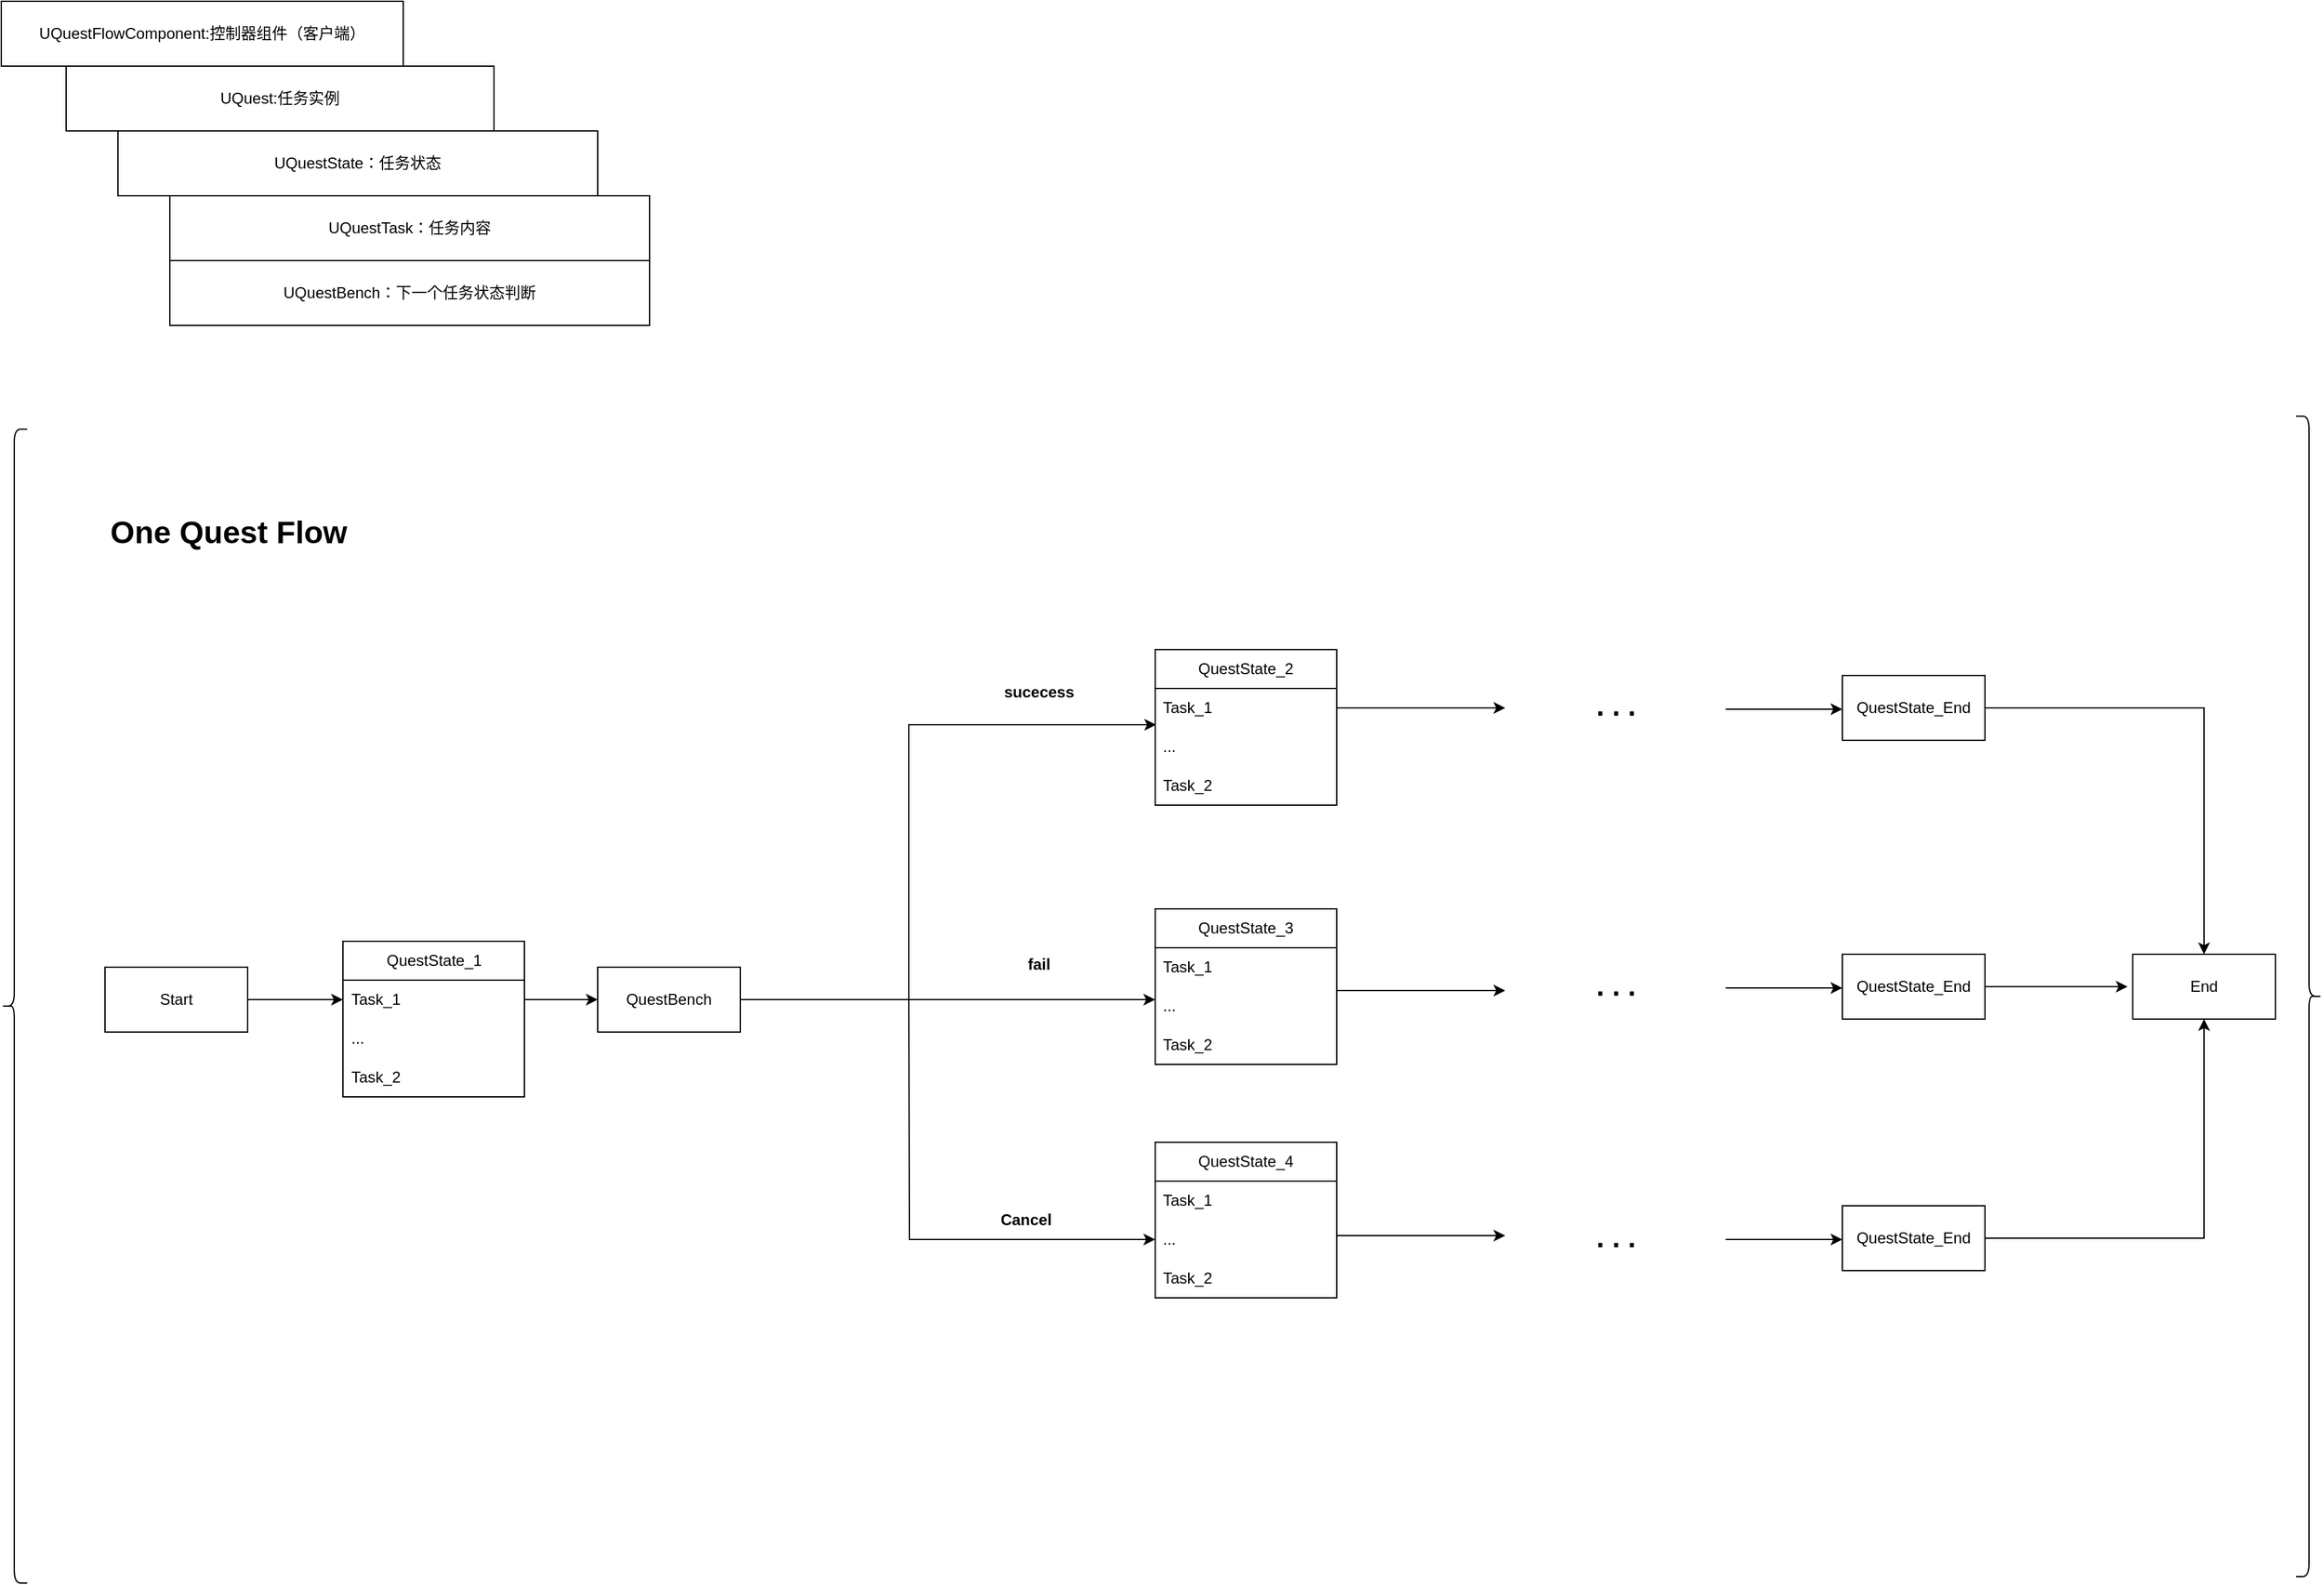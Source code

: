 <mxfile version="22.1.18" type="github">
  <diagram name="第 1 页" id="Y1lCG-zPHO0m-EILFMJA">
    <mxGraphModel dx="2183" dy="2369" grid="1" gridSize="10" guides="1" tooltips="1" connect="1" arrows="1" fold="1" page="1" pageScale="1" pageWidth="827" pageHeight="1169" math="0" shadow="0">
      <root>
        <mxCell id="0" />
        <mxCell id="1" parent="0" />
        <mxCell id="kQcq3hz9DepAYZpIc8k_-28" value="QuestState_1" style="swimlane;fontStyle=0;childLayout=stackLayout;horizontal=1;startSize=30;horizontalStack=0;resizeParent=1;resizeParentMax=0;resizeLast=0;collapsible=1;marginBottom=0;whiteSpace=wrap;html=1;" vertex="1" parent="1">
          <mxGeometry x="273.5" y="465" width="140" height="120" as="geometry" />
        </mxCell>
        <mxCell id="kQcq3hz9DepAYZpIc8k_-29" value="Task_1" style="text;strokeColor=none;fillColor=none;align=left;verticalAlign=middle;spacingLeft=4;spacingRight=4;overflow=hidden;points=[[0,0.5],[1,0.5]];portConstraint=eastwest;rotatable=0;whiteSpace=wrap;html=1;" vertex="1" parent="kQcq3hz9DepAYZpIc8k_-28">
          <mxGeometry y="30" width="140" height="30" as="geometry" />
        </mxCell>
        <mxCell id="kQcq3hz9DepAYZpIc8k_-30" value="..." style="text;strokeColor=none;fillColor=none;align=left;verticalAlign=middle;spacingLeft=4;spacingRight=4;overflow=hidden;points=[[0,0.5],[1,0.5]];portConstraint=eastwest;rotatable=0;whiteSpace=wrap;html=1;" vertex="1" parent="kQcq3hz9DepAYZpIc8k_-28">
          <mxGeometry y="60" width="140" height="30" as="geometry" />
        </mxCell>
        <mxCell id="kQcq3hz9DepAYZpIc8k_-31" value="Task_2" style="text;strokeColor=none;fillColor=none;align=left;verticalAlign=middle;spacingLeft=4;spacingRight=4;overflow=hidden;points=[[0,0.5],[1,0.5]];portConstraint=eastwest;rotatable=0;whiteSpace=wrap;html=1;" vertex="1" parent="kQcq3hz9DepAYZpIc8k_-28">
          <mxGeometry y="90" width="140" height="30" as="geometry" />
        </mxCell>
        <mxCell id="kQcq3hz9DepAYZpIc8k_-32" value="QuestState_2" style="swimlane;fontStyle=0;childLayout=stackLayout;horizontal=1;startSize=30;horizontalStack=0;resizeParent=1;resizeParentMax=0;resizeLast=0;collapsible=1;marginBottom=0;whiteSpace=wrap;html=1;" vertex="1" parent="1">
          <mxGeometry x="900" y="240" width="140" height="120" as="geometry" />
        </mxCell>
        <mxCell id="kQcq3hz9DepAYZpIc8k_-59" style="edgeStyle=orthogonalEdgeStyle;rounded=0;orthogonalLoop=1;jettySize=auto;html=1;" edge="1" parent="kQcq3hz9DepAYZpIc8k_-32" source="kQcq3hz9DepAYZpIc8k_-33">
          <mxGeometry relative="1" as="geometry">
            <mxPoint x="270" y="45" as="targetPoint" />
          </mxGeometry>
        </mxCell>
        <mxCell id="kQcq3hz9DepAYZpIc8k_-33" value="Task_1" style="text;strokeColor=none;fillColor=none;align=left;verticalAlign=middle;spacingLeft=4;spacingRight=4;overflow=hidden;points=[[0,0.5],[1,0.5]];portConstraint=eastwest;rotatable=0;whiteSpace=wrap;html=1;" vertex="1" parent="kQcq3hz9DepAYZpIc8k_-32">
          <mxGeometry y="30" width="140" height="30" as="geometry" />
        </mxCell>
        <mxCell id="kQcq3hz9DepAYZpIc8k_-34" value="..." style="text;strokeColor=none;fillColor=none;align=left;verticalAlign=middle;spacingLeft=4;spacingRight=4;overflow=hidden;points=[[0,0.5],[1,0.5]];portConstraint=eastwest;rotatable=0;whiteSpace=wrap;html=1;" vertex="1" parent="kQcq3hz9DepAYZpIc8k_-32">
          <mxGeometry y="60" width="140" height="30" as="geometry" />
        </mxCell>
        <mxCell id="kQcq3hz9DepAYZpIc8k_-35" value="Task_2" style="text;strokeColor=none;fillColor=none;align=left;verticalAlign=middle;spacingLeft=4;spacingRight=4;overflow=hidden;points=[[0,0.5],[1,0.5]];portConstraint=eastwest;rotatable=0;whiteSpace=wrap;html=1;" vertex="1" parent="kQcq3hz9DepAYZpIc8k_-32">
          <mxGeometry y="90" width="140" height="30" as="geometry" />
        </mxCell>
        <mxCell id="kQcq3hz9DepAYZpIc8k_-36" value="QuestState_3" style="swimlane;fontStyle=0;childLayout=stackLayout;horizontal=1;startSize=30;horizontalStack=0;resizeParent=1;resizeParentMax=0;resizeLast=0;collapsible=1;marginBottom=0;whiteSpace=wrap;html=1;" vertex="1" parent="1">
          <mxGeometry x="900" y="440" width="140" height="120" as="geometry" />
        </mxCell>
        <mxCell id="kQcq3hz9DepAYZpIc8k_-37" value="Task_1" style="text;strokeColor=none;fillColor=none;align=left;verticalAlign=middle;spacingLeft=4;spacingRight=4;overflow=hidden;points=[[0,0.5],[1,0.5]];portConstraint=eastwest;rotatable=0;whiteSpace=wrap;html=1;" vertex="1" parent="kQcq3hz9DepAYZpIc8k_-36">
          <mxGeometry y="30" width="140" height="30" as="geometry" />
        </mxCell>
        <mxCell id="kQcq3hz9DepAYZpIc8k_-38" value="..." style="text;strokeColor=none;fillColor=none;align=left;verticalAlign=middle;spacingLeft=4;spacingRight=4;overflow=hidden;points=[[0,0.5],[1,0.5]];portConstraint=eastwest;rotatable=0;whiteSpace=wrap;html=1;" vertex="1" parent="kQcq3hz9DepAYZpIc8k_-36">
          <mxGeometry y="60" width="140" height="30" as="geometry" />
        </mxCell>
        <mxCell id="kQcq3hz9DepAYZpIc8k_-39" value="Task_2" style="text;strokeColor=none;fillColor=none;align=left;verticalAlign=middle;spacingLeft=4;spacingRight=4;overflow=hidden;points=[[0,0.5],[1,0.5]];portConstraint=eastwest;rotatable=0;whiteSpace=wrap;html=1;" vertex="1" parent="kQcq3hz9DepAYZpIc8k_-36">
          <mxGeometry y="90" width="140" height="30" as="geometry" />
        </mxCell>
        <mxCell id="kQcq3hz9DepAYZpIc8k_-40" value="QuestState_4" style="swimlane;fontStyle=0;childLayout=stackLayout;horizontal=1;startSize=30;horizontalStack=0;resizeParent=1;resizeParentMax=0;resizeLast=0;collapsible=1;marginBottom=0;whiteSpace=wrap;html=1;" vertex="1" parent="1">
          <mxGeometry x="900" y="620" width="140" height="120" as="geometry" />
        </mxCell>
        <mxCell id="kQcq3hz9DepAYZpIc8k_-41" value="Task_1" style="text;strokeColor=none;fillColor=none;align=left;verticalAlign=middle;spacingLeft=4;spacingRight=4;overflow=hidden;points=[[0,0.5],[1,0.5]];portConstraint=eastwest;rotatable=0;whiteSpace=wrap;html=1;" vertex="1" parent="kQcq3hz9DepAYZpIc8k_-40">
          <mxGeometry y="30" width="140" height="30" as="geometry" />
        </mxCell>
        <mxCell id="kQcq3hz9DepAYZpIc8k_-42" value="..." style="text;strokeColor=none;fillColor=none;align=left;verticalAlign=middle;spacingLeft=4;spacingRight=4;overflow=hidden;points=[[0,0.5],[1,0.5]];portConstraint=eastwest;rotatable=0;whiteSpace=wrap;html=1;" vertex="1" parent="kQcq3hz9DepAYZpIc8k_-40">
          <mxGeometry y="60" width="140" height="30" as="geometry" />
        </mxCell>
        <mxCell id="kQcq3hz9DepAYZpIc8k_-43" value="Task_2" style="text;strokeColor=none;fillColor=none;align=left;verticalAlign=middle;spacingLeft=4;spacingRight=4;overflow=hidden;points=[[0,0.5],[1,0.5]];portConstraint=eastwest;rotatable=0;whiteSpace=wrap;html=1;" vertex="1" parent="kQcq3hz9DepAYZpIc8k_-40">
          <mxGeometry y="90" width="140" height="30" as="geometry" />
        </mxCell>
        <mxCell id="kQcq3hz9DepAYZpIc8k_-46" style="edgeStyle=orthogonalEdgeStyle;rounded=0;orthogonalLoop=1;jettySize=auto;html=1;exitX=1;exitY=0.5;exitDx=0;exitDy=0;entryX=0.005;entryY=-0.067;entryDx=0;entryDy=0;entryPerimeter=0;" edge="1" parent="1" source="kQcq3hz9DepAYZpIc8k_-49" target="kQcq3hz9DepAYZpIc8k_-34">
          <mxGeometry relative="1" as="geometry">
            <Array as="points">
              <mxPoint x="710" y="510" />
              <mxPoint x="710" y="298" />
            </Array>
          </mxGeometry>
        </mxCell>
        <mxCell id="kQcq3hz9DepAYZpIc8k_-51" value="" style="edgeStyle=orthogonalEdgeStyle;rounded=0;orthogonalLoop=1;jettySize=auto;html=1;exitX=1;exitY=0.5;exitDx=0;exitDy=0;entryX=0;entryY=0.5;entryDx=0;entryDy=0;" edge="1" parent="1" source="kQcq3hz9DepAYZpIc8k_-29" target="kQcq3hz9DepAYZpIc8k_-49">
          <mxGeometry relative="1" as="geometry">
            <mxPoint x="464" y="510" as="sourcePoint" />
            <mxPoint x="851" y="298" as="targetPoint" />
          </mxGeometry>
        </mxCell>
        <mxCell id="kQcq3hz9DepAYZpIc8k_-53" style="edgeStyle=orthogonalEdgeStyle;rounded=0;orthogonalLoop=1;jettySize=auto;html=1;entryX=0;entryY=0.5;entryDx=0;entryDy=0;" edge="1" parent="1" target="kQcq3hz9DepAYZpIc8k_-42">
          <mxGeometry relative="1" as="geometry">
            <mxPoint x="750" y="580" as="targetPoint" />
            <mxPoint x="710" y="510" as="sourcePoint" />
          </mxGeometry>
        </mxCell>
        <mxCell id="kQcq3hz9DepAYZpIc8k_-49" value="QuestBench" style="html=1;whiteSpace=wrap;" vertex="1" parent="1">
          <mxGeometry x="470" y="485" width="110" height="50" as="geometry" />
        </mxCell>
        <mxCell id="kQcq3hz9DepAYZpIc8k_-52" style="edgeStyle=orthogonalEdgeStyle;rounded=0;orthogonalLoop=1;jettySize=auto;html=1;" edge="1" parent="1" source="kQcq3hz9DepAYZpIc8k_-49">
          <mxGeometry relative="1" as="geometry">
            <mxPoint x="900" y="510" as="targetPoint" />
          </mxGeometry>
        </mxCell>
        <mxCell id="kQcq3hz9DepAYZpIc8k_-55" value="sucecess" style="text;align=center;fontStyle=1;verticalAlign=middle;spacingLeft=3;spacingRight=3;strokeColor=none;rotatable=0;points=[[0,0.5],[1,0.5]];portConstraint=eastwest;html=1;" vertex="1" parent="1">
          <mxGeometry x="770" y="260" width="80" height="26" as="geometry" />
        </mxCell>
        <mxCell id="kQcq3hz9DepAYZpIc8k_-56" value="Cancel" style="text;align=center;fontStyle=1;verticalAlign=middle;spacingLeft=3;spacingRight=3;strokeColor=none;rotatable=0;points=[[0,0.5],[1,0.5]];portConstraint=eastwest;html=1;" vertex="1" parent="1">
          <mxGeometry x="760" y="667" width="80" height="26" as="geometry" />
        </mxCell>
        <mxCell id="kQcq3hz9DepAYZpIc8k_-57" value="fail" style="text;align=center;fontStyle=1;verticalAlign=middle;spacingLeft=3;spacingRight=3;strokeColor=none;rotatable=0;points=[[0,0.5],[1,0.5]];portConstraint=eastwest;html=1;" vertex="1" parent="1">
          <mxGeometry x="770" y="470" width="80" height="26" as="geometry" />
        </mxCell>
        <mxCell id="kQcq3hz9DepAYZpIc8k_-60" value="&lt;font style=&quot;font-size: 22px;&quot;&gt;. . .&lt;/font&gt;" style="text;align=center;fontStyle=1;verticalAlign=middle;spacingLeft=3;spacingRight=3;strokeColor=none;rotatable=0;points=[[0,0.5],[1,0.5]];portConstraint=eastwest;html=1;" vertex="1" parent="1">
          <mxGeometry x="1170" y="240" width="170" height="88" as="geometry" />
        </mxCell>
        <mxCell id="kQcq3hz9DepAYZpIc8k_-61" style="edgeStyle=orthogonalEdgeStyle;rounded=0;orthogonalLoop=1;jettySize=auto;html=1;" edge="1" parent="1">
          <mxGeometry relative="1" as="geometry">
            <mxPoint x="1170" y="503" as="targetPoint" />
            <mxPoint x="1040" y="503" as="sourcePoint" />
          </mxGeometry>
        </mxCell>
        <mxCell id="kQcq3hz9DepAYZpIc8k_-63" style="edgeStyle=orthogonalEdgeStyle;rounded=0;orthogonalLoop=1;jettySize=auto;html=1;" edge="1" parent="1">
          <mxGeometry relative="1" as="geometry">
            <mxPoint x="1170" y="692" as="targetPoint" />
            <mxPoint x="1040" y="692" as="sourcePoint" />
          </mxGeometry>
        </mxCell>
        <mxCell id="kQcq3hz9DepAYZpIc8k_-79" style="edgeStyle=orthogonalEdgeStyle;rounded=0;orthogonalLoop=1;jettySize=auto;html=1;exitX=1;exitY=0.5;exitDx=0;exitDy=0;entryX=0.5;entryY=0;entryDx=0;entryDy=0;" edge="1" parent="1" source="kQcq3hz9DepAYZpIc8k_-65" target="kQcq3hz9DepAYZpIc8k_-77">
          <mxGeometry relative="1" as="geometry" />
        </mxCell>
        <mxCell id="kQcq3hz9DepAYZpIc8k_-65" value="QuestState_End" style="html=1;whiteSpace=wrap;" vertex="1" parent="1">
          <mxGeometry x="1430" y="260" width="110" height="50" as="geometry" />
        </mxCell>
        <mxCell id="kQcq3hz9DepAYZpIc8k_-66" value="&lt;font style=&quot;font-size: 22px;&quot;&gt;. . .&lt;/font&gt;" style="text;align=center;fontStyle=1;verticalAlign=middle;spacingLeft=3;spacingRight=3;strokeColor=none;rotatable=0;points=[[0,0.5],[1,0.5]];portConstraint=eastwest;html=1;" vertex="1" parent="1">
          <mxGeometry x="1170" y="456" width="170" height="88" as="geometry" />
        </mxCell>
        <mxCell id="kQcq3hz9DepAYZpIc8k_-67" value="&lt;font style=&quot;font-size: 22px;&quot;&gt;. . .&lt;/font&gt;" style="text;align=center;fontStyle=1;verticalAlign=middle;spacingLeft=3;spacingRight=3;strokeColor=none;rotatable=0;points=[[0,0.5],[1,0.5]];portConstraint=eastwest;html=1;" vertex="1" parent="1">
          <mxGeometry x="1170" y="650" width="170" height="88" as="geometry" />
        </mxCell>
        <mxCell id="kQcq3hz9DepAYZpIc8k_-68" style="edgeStyle=orthogonalEdgeStyle;rounded=0;orthogonalLoop=1;jettySize=auto;html=1;" edge="1" parent="1">
          <mxGeometry relative="1" as="geometry">
            <mxPoint x="1430" y="286" as="targetPoint" />
            <mxPoint x="1340" y="286" as="sourcePoint" />
          </mxGeometry>
        </mxCell>
        <mxCell id="kQcq3hz9DepAYZpIc8k_-80" style="edgeStyle=orthogonalEdgeStyle;rounded=0;orthogonalLoop=1;jettySize=auto;html=1;exitX=1;exitY=0.5;exitDx=0;exitDy=0;" edge="1" parent="1" source="kQcq3hz9DepAYZpIc8k_-70">
          <mxGeometry relative="1" as="geometry">
            <mxPoint x="1650" y="500" as="targetPoint" />
          </mxGeometry>
        </mxCell>
        <mxCell id="kQcq3hz9DepAYZpIc8k_-70" value="QuestState_End" style="html=1;whiteSpace=wrap;" vertex="1" parent="1">
          <mxGeometry x="1430" y="475" width="110" height="50" as="geometry" />
        </mxCell>
        <mxCell id="kQcq3hz9DepAYZpIc8k_-71" style="edgeStyle=orthogonalEdgeStyle;rounded=0;orthogonalLoop=1;jettySize=auto;html=1;" edge="1" parent="1">
          <mxGeometry relative="1" as="geometry">
            <mxPoint x="1430" y="501" as="targetPoint" />
            <mxPoint x="1340" y="501" as="sourcePoint" />
          </mxGeometry>
        </mxCell>
        <mxCell id="kQcq3hz9DepAYZpIc8k_-81" style="edgeStyle=orthogonalEdgeStyle;rounded=0;orthogonalLoop=1;jettySize=auto;html=1;exitX=1;exitY=0.5;exitDx=0;exitDy=0;entryX=0.5;entryY=1;entryDx=0;entryDy=0;" edge="1" parent="1" source="kQcq3hz9DepAYZpIc8k_-72" target="kQcq3hz9DepAYZpIc8k_-77">
          <mxGeometry relative="1" as="geometry" />
        </mxCell>
        <mxCell id="kQcq3hz9DepAYZpIc8k_-72" value="QuestState_End" style="html=1;whiteSpace=wrap;" vertex="1" parent="1">
          <mxGeometry x="1430" y="669" width="110" height="50" as="geometry" />
        </mxCell>
        <mxCell id="kQcq3hz9DepAYZpIc8k_-73" style="edgeStyle=orthogonalEdgeStyle;rounded=0;orthogonalLoop=1;jettySize=auto;html=1;" edge="1" parent="1">
          <mxGeometry relative="1" as="geometry">
            <mxPoint x="1430" y="695" as="targetPoint" />
            <mxPoint x="1340" y="695" as="sourcePoint" />
          </mxGeometry>
        </mxCell>
        <mxCell id="kQcq3hz9DepAYZpIc8k_-97" style="edgeStyle=orthogonalEdgeStyle;rounded=0;orthogonalLoop=1;jettySize=auto;html=1;entryX=0;entryY=0.5;entryDx=0;entryDy=0;" edge="1" parent="1" source="kQcq3hz9DepAYZpIc8k_-75" target="kQcq3hz9DepAYZpIc8k_-29">
          <mxGeometry relative="1" as="geometry" />
        </mxCell>
        <mxCell id="kQcq3hz9DepAYZpIc8k_-75" value="Start" style="html=1;whiteSpace=wrap;" vertex="1" parent="1">
          <mxGeometry x="90" y="485" width="110" height="50" as="geometry" />
        </mxCell>
        <mxCell id="kQcq3hz9DepAYZpIc8k_-77" value="End" style="html=1;whiteSpace=wrap;" vertex="1" parent="1">
          <mxGeometry x="1654" y="475" width="110" height="50" as="geometry" />
        </mxCell>
        <mxCell id="kQcq3hz9DepAYZpIc8k_-82" value="" style="shape=curlyBracket;whiteSpace=wrap;html=1;rounded=1;labelPosition=left;verticalLabelPosition=middle;align=right;verticalAlign=middle;" vertex="1" parent="1">
          <mxGeometry x="10" y="70" width="20" height="890" as="geometry" />
        </mxCell>
        <mxCell id="kQcq3hz9DepAYZpIc8k_-83" value="" style="shape=curlyBracket;whiteSpace=wrap;html=1;rounded=1;flipH=1;labelPosition=right;verticalLabelPosition=middle;align=left;verticalAlign=middle;" vertex="1" parent="1">
          <mxGeometry x="1780" y="60" width="20" height="895" as="geometry" />
        </mxCell>
        <mxCell id="kQcq3hz9DepAYZpIc8k_-85" value="&lt;font style=&quot;font-size: 24px;&quot;&gt;One Quest Flow&lt;/font&gt;" style="text;align=center;fontStyle=1;verticalAlign=middle;spacingLeft=3;spacingRight=3;strokeColor=none;rotatable=0;points=[[0,0.5],[1,0.5]];portConstraint=eastwest;html=1;" vertex="1" parent="1">
          <mxGeometry x="50" y="60" width="270" height="180" as="geometry" />
        </mxCell>
        <mxCell id="kQcq3hz9DepAYZpIc8k_-87" value="UQuest:任务实例" style="html=1;whiteSpace=wrap;" vertex="1" parent="1">
          <mxGeometry x="60" y="-210" width="330" height="50" as="geometry" />
        </mxCell>
        <mxCell id="kQcq3hz9DepAYZpIc8k_-88" value="UQuestFlowComponent:控制器组件（客户端）" style="html=1;whiteSpace=wrap;" vertex="1" parent="1">
          <mxGeometry x="10" y="-260" width="310" height="50" as="geometry" />
        </mxCell>
        <mxCell id="kQcq3hz9DepAYZpIc8k_-89" value="UQuestBench：下一个任务状态判断" style="html=1;whiteSpace=wrap;" vertex="1" parent="1">
          <mxGeometry x="140" y="-60" width="370" height="50" as="geometry" />
        </mxCell>
        <mxCell id="kQcq3hz9DepAYZpIc8k_-90" value="UQuestTask：任务内容" style="html=1;whiteSpace=wrap;" vertex="1" parent="1">
          <mxGeometry x="140" y="-110" width="370" height="50" as="geometry" />
        </mxCell>
        <mxCell id="kQcq3hz9DepAYZpIc8k_-91" value="UQuestState：任务状态" style="html=1;whiteSpace=wrap;" vertex="1" parent="1">
          <mxGeometry x="100" y="-160" width="370" height="50" as="geometry" />
        </mxCell>
      </root>
    </mxGraphModel>
  </diagram>
</mxfile>
